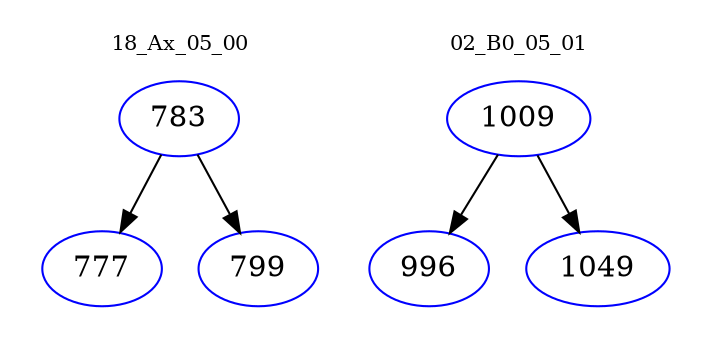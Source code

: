 digraph{
subgraph cluster_0 {
color = white
label = "18_Ax_05_00";
fontsize=10;
T0_783 [label="783", color="blue"]
T0_783 -> T0_777 [color="black"]
T0_777 [label="777", color="blue"]
T0_783 -> T0_799 [color="black"]
T0_799 [label="799", color="blue"]
}
subgraph cluster_1 {
color = white
label = "02_B0_05_01";
fontsize=10;
T1_1009 [label="1009", color="blue"]
T1_1009 -> T1_996 [color="black"]
T1_996 [label="996", color="blue"]
T1_1009 -> T1_1049 [color="black"]
T1_1049 [label="1049", color="blue"]
}
}
